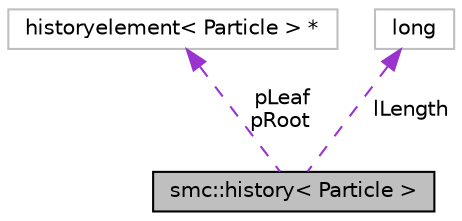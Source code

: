 digraph "smc::history&lt; Particle &gt;"
{
 // LATEX_PDF_SIZE
  edge [fontname="Helvetica",fontsize="10",labelfontname="Helvetica",labelfontsize="10"];
  node [fontname="Helvetica",fontsize="10",shape=record];
  Node1 [label="smc::history\< Particle \>",height=0.2,width=0.4,color="black", fillcolor="grey75", style="filled", fontcolor="black",tooltip="A template class for the history associated with a particle system evolving in SMC."];
  Node2 -> Node1 [dir="back",color="darkorchid3",fontsize="10",style="dashed",label=" pLeaf\npRoot" ,fontname="Helvetica"];
  Node2 [label="historyelement\< Particle \> *",height=0.2,width=0.4,color="grey75", fillcolor="white", style="filled",tooltip=" "];
  Node3 -> Node1 [dir="back",color="darkorchid3",fontsize="10",style="dashed",label=" lLength" ,fontname="Helvetica"];
  Node3 [label="long",height=0.2,width=0.4,color="grey75", fillcolor="white", style="filled",tooltip=" "];
}
